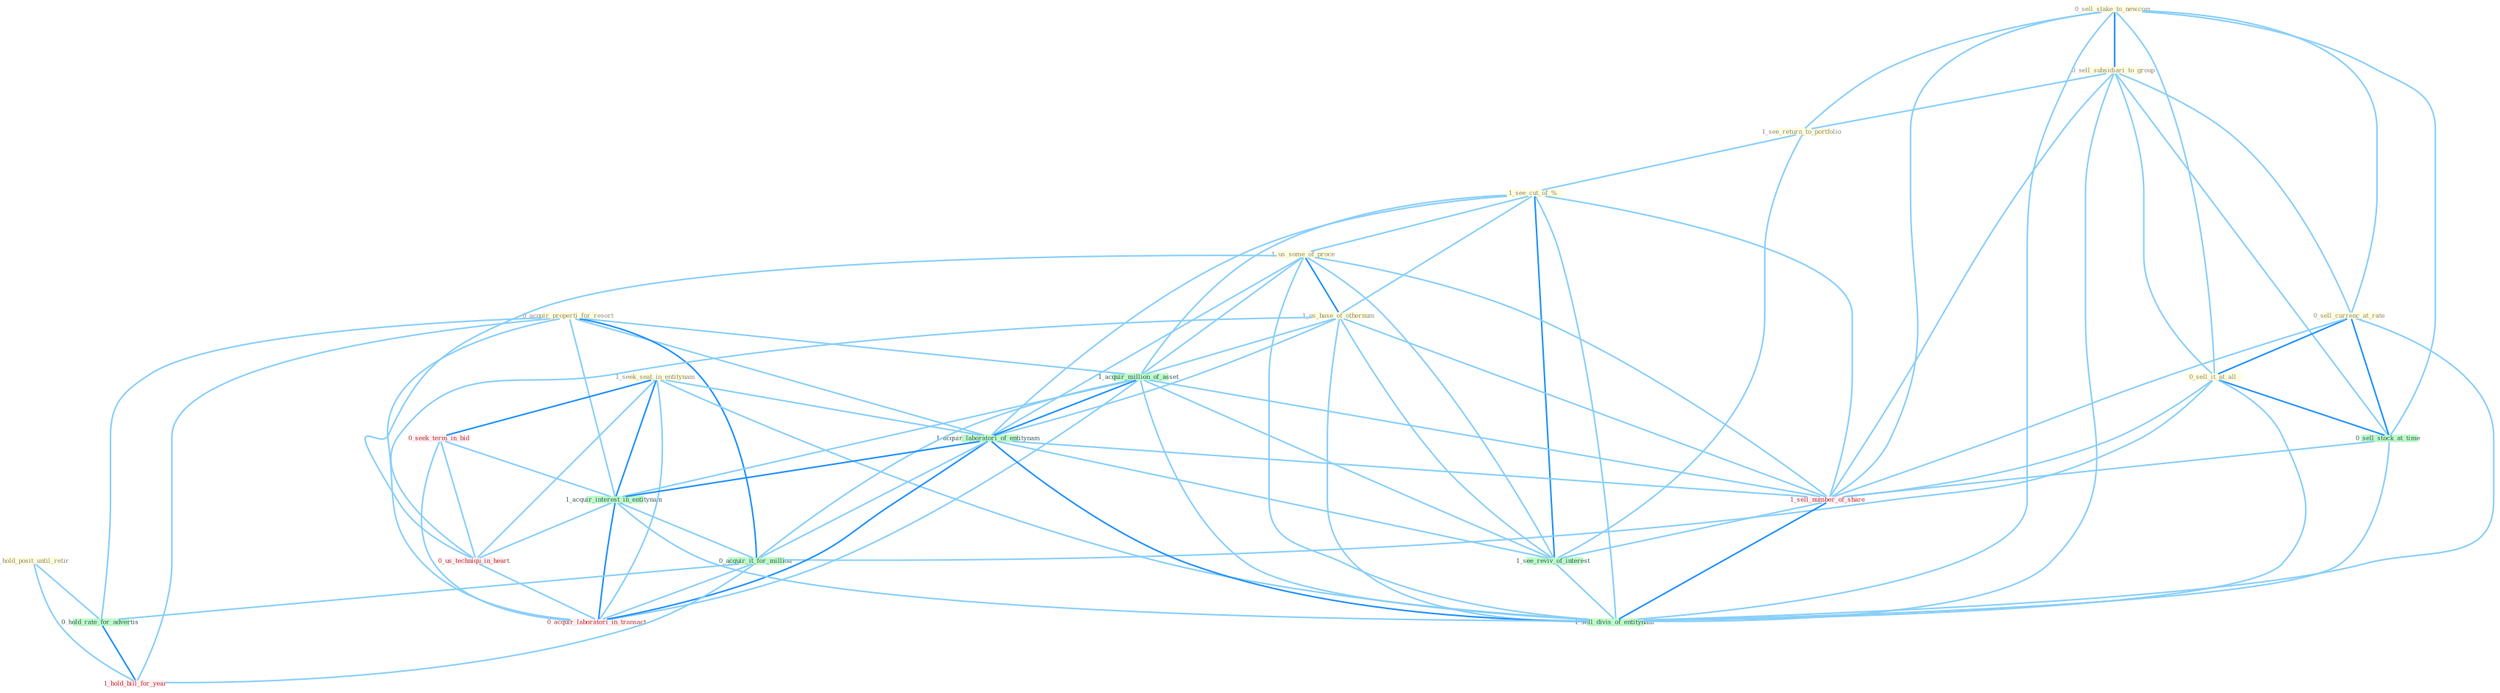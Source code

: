 Graph G{ 
    node
    [shape=polygon,style=filled,width=.5,height=.06,color="#BDFCC9",fixedsize=true,fontsize=4,
    fontcolor="#2f4f4f"];
    {node
    [color="#ffffe0", fontcolor="#8b7d6b"] "0_hold_posit_until_retir " "0_sell_stake_to_newcom " "0_sell_subsidiari_to_group " "1_see_return_to_portfolio " "1_see_cut_of_% " "0_acquir_properti_for_resort " "0_sell_currenc_at_rate " "1_us_some_of_proce " "1_seek_seat_in_entitynam " "0_sell_it_at_all " "1_us_base_of_othernum "}
{node [color="#fff0f5", fontcolor="#b22222"] "0_seek_term_in_bid " "0_us_techniqu_in_heart " "0_acquir_laboratori_in_transact " "1_sell_number_of_share " "1_hold_bill_for_year "}
edge [color="#B0E2FF"];

	"0_hold_posit_until_retir " -- "0_hold_rate_for_advertis " [w="1", color="#87cefa" ];
	"0_hold_posit_until_retir " -- "1_hold_bill_for_year " [w="1", color="#87cefa" ];
	"0_sell_stake_to_newcom " -- "0_sell_subsidiari_to_group " [w="2", color="#1e90ff" , len=0.8];
	"0_sell_stake_to_newcom " -- "1_see_return_to_portfolio " [w="1", color="#87cefa" ];
	"0_sell_stake_to_newcom " -- "0_sell_currenc_at_rate " [w="1", color="#87cefa" ];
	"0_sell_stake_to_newcom " -- "0_sell_it_at_all " [w="1", color="#87cefa" ];
	"0_sell_stake_to_newcom " -- "0_sell_stock_at_time " [w="1", color="#87cefa" ];
	"0_sell_stake_to_newcom " -- "1_sell_number_of_share " [w="1", color="#87cefa" ];
	"0_sell_stake_to_newcom " -- "1_sell_divis_of_entitynam " [w="1", color="#87cefa" ];
	"0_sell_subsidiari_to_group " -- "1_see_return_to_portfolio " [w="1", color="#87cefa" ];
	"0_sell_subsidiari_to_group " -- "0_sell_currenc_at_rate " [w="1", color="#87cefa" ];
	"0_sell_subsidiari_to_group " -- "0_sell_it_at_all " [w="1", color="#87cefa" ];
	"0_sell_subsidiari_to_group " -- "0_sell_stock_at_time " [w="1", color="#87cefa" ];
	"0_sell_subsidiari_to_group " -- "1_sell_number_of_share " [w="1", color="#87cefa" ];
	"0_sell_subsidiari_to_group " -- "1_sell_divis_of_entitynam " [w="1", color="#87cefa" ];
	"1_see_return_to_portfolio " -- "1_see_cut_of_% " [w="1", color="#87cefa" ];
	"1_see_return_to_portfolio " -- "1_see_reviv_of_interest " [w="1", color="#87cefa" ];
	"1_see_cut_of_% " -- "1_us_some_of_proce " [w="1", color="#87cefa" ];
	"1_see_cut_of_% " -- "1_us_base_of_othernum " [w="1", color="#87cefa" ];
	"1_see_cut_of_% " -- "1_acquir_million_of_asset " [w="1", color="#87cefa" ];
	"1_see_cut_of_% " -- "1_acquir_laboratori_of_entitynam " [w="1", color="#87cefa" ];
	"1_see_cut_of_% " -- "1_sell_number_of_share " [w="1", color="#87cefa" ];
	"1_see_cut_of_% " -- "1_see_reviv_of_interest " [w="2", color="#1e90ff" , len=0.8];
	"1_see_cut_of_% " -- "1_sell_divis_of_entitynam " [w="1", color="#87cefa" ];
	"0_acquir_properti_for_resort " -- "1_acquir_million_of_asset " [w="1", color="#87cefa" ];
	"0_acquir_properti_for_resort " -- "1_acquir_laboratori_of_entitynam " [w="1", color="#87cefa" ];
	"0_acquir_properti_for_resort " -- "1_acquir_interest_in_entitynam " [w="1", color="#87cefa" ];
	"0_acquir_properti_for_resort " -- "0_acquir_it_for_million " [w="2", color="#1e90ff" , len=0.8];
	"0_acquir_properti_for_resort " -- "0_hold_rate_for_advertis " [w="1", color="#87cefa" ];
	"0_acquir_properti_for_resort " -- "0_acquir_laboratori_in_transact " [w="1", color="#87cefa" ];
	"0_acquir_properti_for_resort " -- "1_hold_bill_for_year " [w="1", color="#87cefa" ];
	"0_sell_currenc_at_rate " -- "0_sell_it_at_all " [w="2", color="#1e90ff" , len=0.8];
	"0_sell_currenc_at_rate " -- "0_sell_stock_at_time " [w="2", color="#1e90ff" , len=0.8];
	"0_sell_currenc_at_rate " -- "1_sell_number_of_share " [w="1", color="#87cefa" ];
	"0_sell_currenc_at_rate " -- "1_sell_divis_of_entitynam " [w="1", color="#87cefa" ];
	"1_us_some_of_proce " -- "1_us_base_of_othernum " [w="2", color="#1e90ff" , len=0.8];
	"1_us_some_of_proce " -- "1_acquir_million_of_asset " [w="1", color="#87cefa" ];
	"1_us_some_of_proce " -- "1_acquir_laboratori_of_entitynam " [w="1", color="#87cefa" ];
	"1_us_some_of_proce " -- "0_us_techniqu_in_heart " [w="1", color="#87cefa" ];
	"1_us_some_of_proce " -- "1_sell_number_of_share " [w="1", color="#87cefa" ];
	"1_us_some_of_proce " -- "1_see_reviv_of_interest " [w="1", color="#87cefa" ];
	"1_us_some_of_proce " -- "1_sell_divis_of_entitynam " [w="1", color="#87cefa" ];
	"1_seek_seat_in_entitynam " -- "1_acquir_laboratori_of_entitynam " [w="1", color="#87cefa" ];
	"1_seek_seat_in_entitynam " -- "0_seek_term_in_bid " [w="2", color="#1e90ff" , len=0.8];
	"1_seek_seat_in_entitynam " -- "1_acquir_interest_in_entitynam " [w="2", color="#1e90ff" , len=0.8];
	"1_seek_seat_in_entitynam " -- "0_us_techniqu_in_heart " [w="1", color="#87cefa" ];
	"1_seek_seat_in_entitynam " -- "0_acquir_laboratori_in_transact " [w="1", color="#87cefa" ];
	"1_seek_seat_in_entitynam " -- "1_sell_divis_of_entitynam " [w="1", color="#87cefa" ];
	"0_sell_it_at_all " -- "0_acquir_it_for_million " [w="1", color="#87cefa" ];
	"0_sell_it_at_all " -- "0_sell_stock_at_time " [w="2", color="#1e90ff" , len=0.8];
	"0_sell_it_at_all " -- "1_sell_number_of_share " [w="1", color="#87cefa" ];
	"0_sell_it_at_all " -- "1_sell_divis_of_entitynam " [w="1", color="#87cefa" ];
	"1_us_base_of_othernum " -- "1_acquir_million_of_asset " [w="1", color="#87cefa" ];
	"1_us_base_of_othernum " -- "1_acquir_laboratori_of_entitynam " [w="1", color="#87cefa" ];
	"1_us_base_of_othernum " -- "0_us_techniqu_in_heart " [w="1", color="#87cefa" ];
	"1_us_base_of_othernum " -- "1_sell_number_of_share " [w="1", color="#87cefa" ];
	"1_us_base_of_othernum " -- "1_see_reviv_of_interest " [w="1", color="#87cefa" ];
	"1_us_base_of_othernum " -- "1_sell_divis_of_entitynam " [w="1", color="#87cefa" ];
	"1_acquir_million_of_asset " -- "1_acquir_laboratori_of_entitynam " [w="2", color="#1e90ff" , len=0.8];
	"1_acquir_million_of_asset " -- "1_acquir_interest_in_entitynam " [w="1", color="#87cefa" ];
	"1_acquir_million_of_asset " -- "0_acquir_it_for_million " [w="1", color="#87cefa" ];
	"1_acquir_million_of_asset " -- "0_acquir_laboratori_in_transact " [w="1", color="#87cefa" ];
	"1_acquir_million_of_asset " -- "1_sell_number_of_share " [w="1", color="#87cefa" ];
	"1_acquir_million_of_asset " -- "1_see_reviv_of_interest " [w="1", color="#87cefa" ];
	"1_acquir_million_of_asset " -- "1_sell_divis_of_entitynam " [w="1", color="#87cefa" ];
	"1_acquir_laboratori_of_entitynam " -- "1_acquir_interest_in_entitynam " [w="2", color="#1e90ff" , len=0.8];
	"1_acquir_laboratori_of_entitynam " -- "0_acquir_it_for_million " [w="1", color="#87cefa" ];
	"1_acquir_laboratori_of_entitynam " -- "0_acquir_laboratori_in_transact " [w="2", color="#1e90ff" , len=0.8];
	"1_acquir_laboratori_of_entitynam " -- "1_sell_number_of_share " [w="1", color="#87cefa" ];
	"1_acquir_laboratori_of_entitynam " -- "1_see_reviv_of_interest " [w="1", color="#87cefa" ];
	"1_acquir_laboratori_of_entitynam " -- "1_sell_divis_of_entitynam " [w="2", color="#1e90ff" , len=0.8];
	"0_seek_term_in_bid " -- "1_acquir_interest_in_entitynam " [w="1", color="#87cefa" ];
	"0_seek_term_in_bid " -- "0_us_techniqu_in_heart " [w="1", color="#87cefa" ];
	"0_seek_term_in_bid " -- "0_acquir_laboratori_in_transact " [w="1", color="#87cefa" ];
	"1_acquir_interest_in_entitynam " -- "0_us_techniqu_in_heart " [w="1", color="#87cefa" ];
	"1_acquir_interest_in_entitynam " -- "0_acquir_it_for_million " [w="1", color="#87cefa" ];
	"1_acquir_interest_in_entitynam " -- "0_acquir_laboratori_in_transact " [w="2", color="#1e90ff" , len=0.8];
	"1_acquir_interest_in_entitynam " -- "1_sell_divis_of_entitynam " [w="1", color="#87cefa" ];
	"0_us_techniqu_in_heart " -- "0_acquir_laboratori_in_transact " [w="1", color="#87cefa" ];
	"0_acquir_it_for_million " -- "0_hold_rate_for_advertis " [w="1", color="#87cefa" ];
	"0_acquir_it_for_million " -- "0_acquir_laboratori_in_transact " [w="1", color="#87cefa" ];
	"0_acquir_it_for_million " -- "1_hold_bill_for_year " [w="1", color="#87cefa" ];
	"0_hold_rate_for_advertis " -- "1_hold_bill_for_year " [w="2", color="#1e90ff" , len=0.8];
	"0_sell_stock_at_time " -- "1_sell_number_of_share " [w="1", color="#87cefa" ];
	"0_sell_stock_at_time " -- "1_sell_divis_of_entitynam " [w="1", color="#87cefa" ];
	"1_sell_number_of_share " -- "1_see_reviv_of_interest " [w="1", color="#87cefa" ];
	"1_sell_number_of_share " -- "1_sell_divis_of_entitynam " [w="2", color="#1e90ff" , len=0.8];
	"1_see_reviv_of_interest " -- "1_sell_divis_of_entitynam " [w="1", color="#87cefa" ];
}
